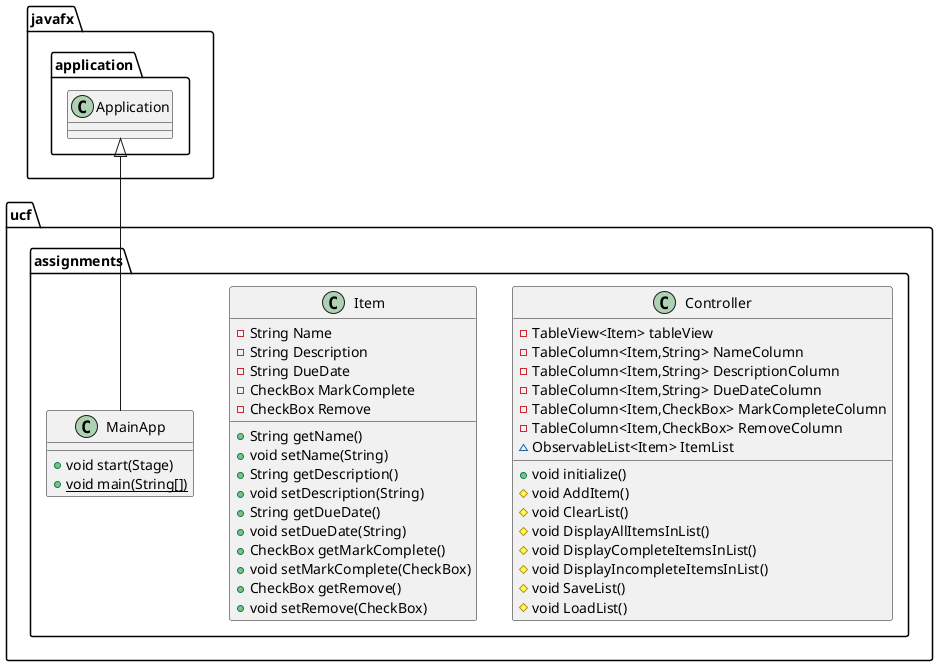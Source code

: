 @startuml
class ucf.assignments.Controller {
- TableView<Item> tableView
- TableColumn<Item,String> NameColumn
- TableColumn<Item,String> DescriptionColumn
- TableColumn<Item,String> DueDateColumn
- TableColumn<Item,CheckBox> MarkCompleteColumn
- TableColumn<Item,CheckBox> RemoveColumn
~ ObservableList<Item> ItemList
+ void initialize()
# void AddItem()
# void ClearList()
# void DisplayAllItemsInList()
# void DisplayCompleteItemsInList()
# void DisplayIncompleteItemsInList()
# void SaveList()
# void LoadList()
}
class ucf.assignments.Item {
- String Name
- String Description
- String DueDate
- CheckBox MarkComplete
- CheckBox Remove
+ String getName()
+ void setName(String)
+ String getDescription()
+ void setDescription(String)
+ String getDueDate()
+ void setDueDate(String)
+ CheckBox getMarkComplete()
+ void setMarkComplete(CheckBox)
+ CheckBox getRemove()
+ void setRemove(CheckBox)
}
class ucf.assignments.MainApp {
+ void start(Stage)
+ {static} void main(String[])
}


javafx.application.Application <|-- ucf.assignments.MainApp
@enduml